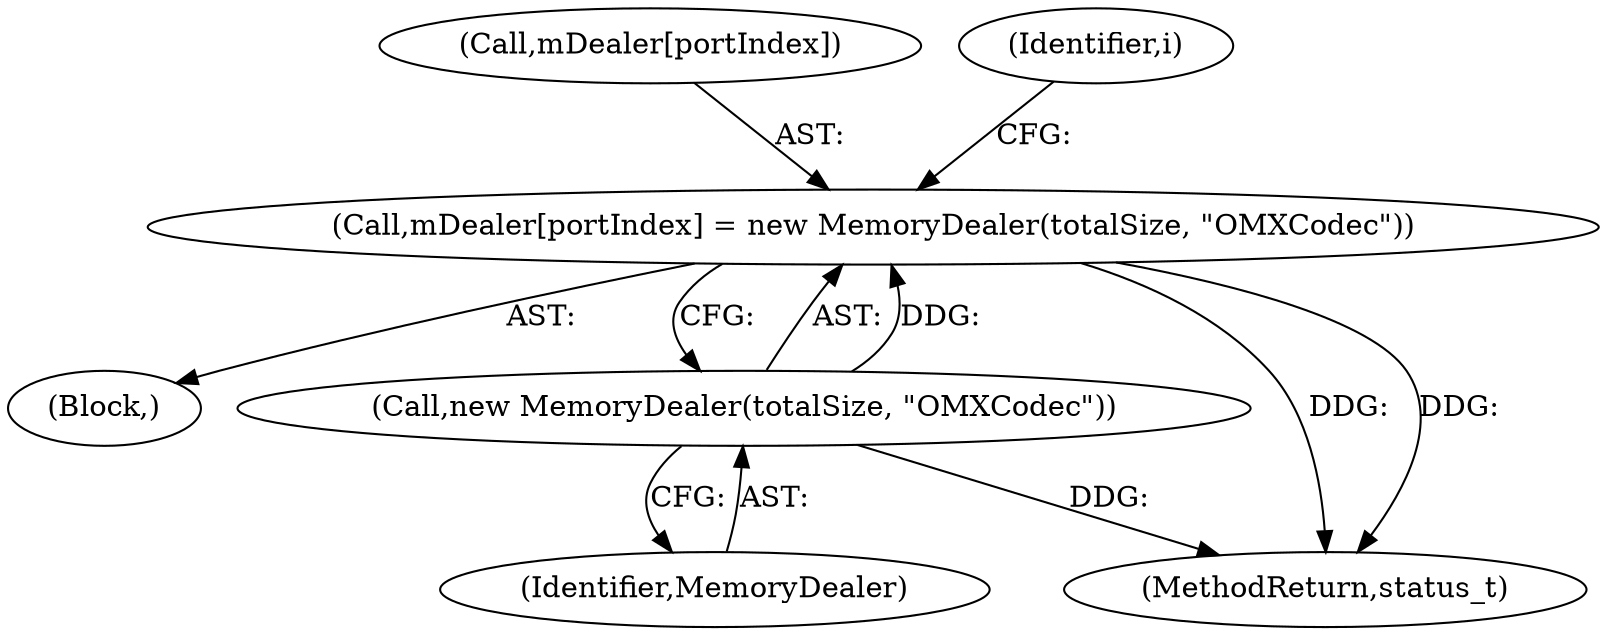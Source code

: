 digraph "0_Android_97837bb6cbac21ea679843a0037779d3834bed64@array" {
"1000223" [label="(Call,mDealer[portIndex] = new MemoryDealer(totalSize, \"OMXCodec\"))"];
"1000227" [label="(Call,new MemoryDealer(totalSize, \"OMXCodec\"))"];
"1000102" [label="(Block,)"];
"1000227" [label="(Call,new MemoryDealer(totalSize, \"OMXCodec\"))"];
"1000224" [label="(Call,mDealer[portIndex])"];
"1000223" [label="(Call,mDealer[portIndex] = new MemoryDealer(totalSize, \"OMXCodec\"))"];
"1000232" [label="(Identifier,i)"];
"1000579" [label="(MethodReturn,status_t)"];
"1000228" [label="(Identifier,MemoryDealer)"];
"1000223" -> "1000102"  [label="AST: "];
"1000223" -> "1000227"  [label="CFG: "];
"1000224" -> "1000223"  [label="AST: "];
"1000227" -> "1000223"  [label="AST: "];
"1000232" -> "1000223"  [label="CFG: "];
"1000223" -> "1000579"  [label="DDG: "];
"1000223" -> "1000579"  [label="DDG: "];
"1000227" -> "1000223"  [label="DDG: "];
"1000227" -> "1000228"  [label="CFG: "];
"1000228" -> "1000227"  [label="AST: "];
"1000227" -> "1000579"  [label="DDG: "];
}
